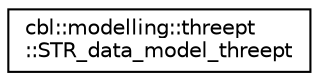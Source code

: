 digraph "Graphical Class Hierarchy"
{
  edge [fontname="Helvetica",fontsize="10",labelfontname="Helvetica",labelfontsize="10"];
  node [fontname="Helvetica",fontsize="10",shape=record];
  rankdir="LR";
  Node0 [label="cbl::modelling::threept\l::STR_data_model_threept",height=0.2,width=0.4,color="black", fillcolor="white", style="filled",URL="$dd/d2b/structcbl_1_1modelling_1_1threept_1_1STR__data__model__threept.html",tooltip="the structure STR_data_model_threept "];
}

